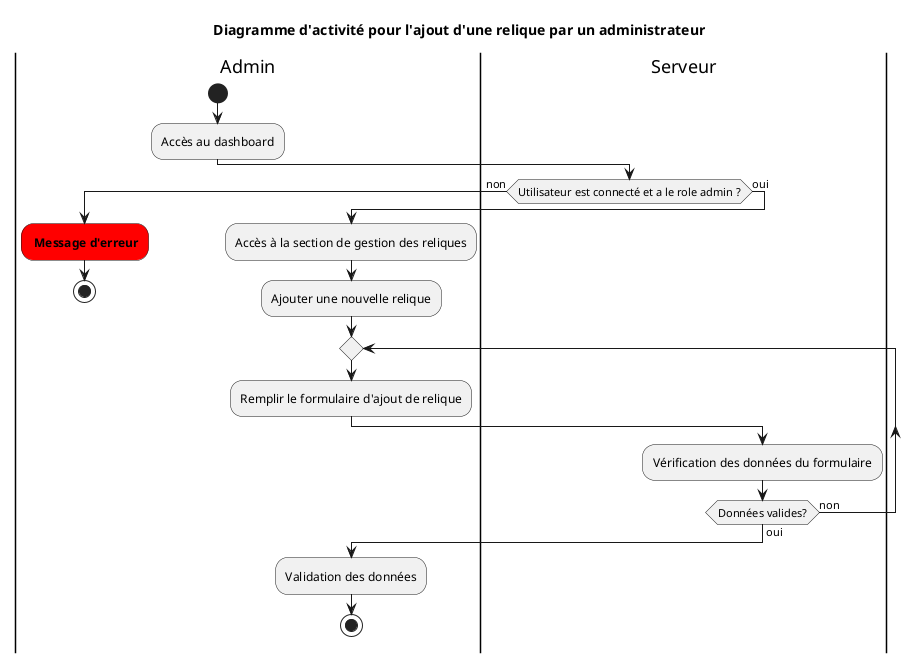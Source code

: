 @startuml DiagrammeActiviteAdminAddRelic
title Diagramme d'activité pour l'ajout d'une relique par un administrateur

|Admin|
start
:Accès au dashboard;
|Serveur|
if (Utilisateur est connecté et a le role admin ?) then (non)
  |Admin|
  #red: **Message d'erreur**;
  stop
else (oui)
  |Admin|
  :Accès à la section de gestion des reliques;
  :Ajouter une nouvelle relique;
  repeat
  :Remplir le formulaire d'ajout de relique;
  |Serveur|
  :Vérification des données du formulaire;
  repeat while (Données valides?) is (non) not (oui)
    |Admin|
    :Validation des données;
    stop
  endif
@enduml